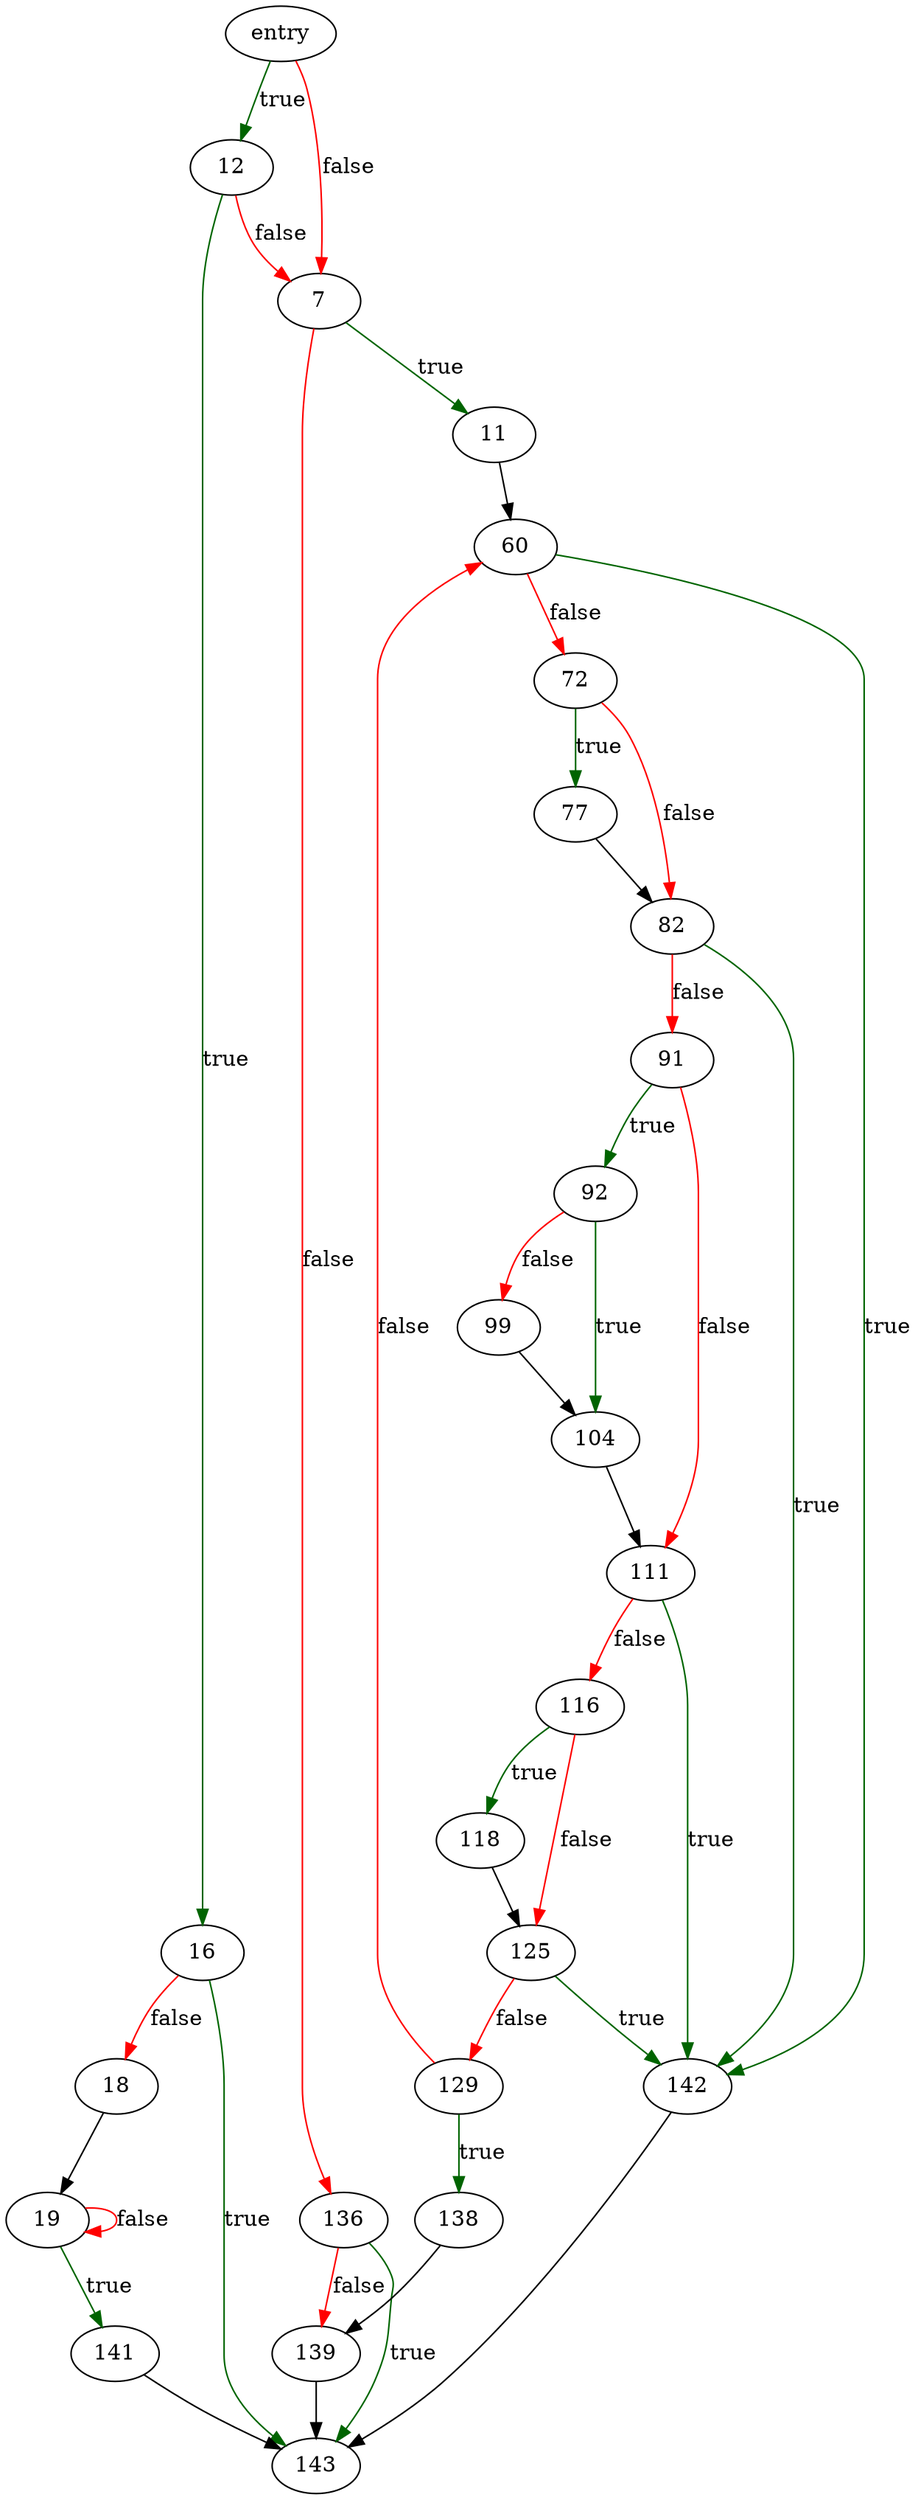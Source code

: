 digraph "base64_encode" {
	// Node definitions.
	4 [label=entry];
	7;
	11;
	12;
	16;
	18;
	19;
	60;
	72;
	77;
	82;
	91;
	92;
	99;
	104;
	111;
	116;
	118;
	125;
	129;
	136;
	138;
	139;
	141;
	142;
	143;

	// Edge definitions.
	4 -> 7 [
		color=red
		label=false
	];
	4 -> 12 [
		color=darkgreen
		label=true
	];
	7 -> 11 [
		color=darkgreen
		label=true
	];
	7 -> 136 [
		color=red
		label=false
	];
	11 -> 60;
	12 -> 7 [
		color=red
		label=false
	];
	12 -> 16 [
		color=darkgreen
		label=true
	];
	16 -> 18 [
		color=red
		label=false
	];
	16 -> 143 [
		color=darkgreen
		label=true
	];
	18 -> 19;
	19 -> 19 [
		color=red
		label=false
	];
	19 -> 141 [
		color=darkgreen
		label=true
	];
	60 -> 72 [
		color=red
		label=false
	];
	60 -> 142 [
		color=darkgreen
		label=true
	];
	72 -> 77 [
		color=darkgreen
		label=true
	];
	72 -> 82 [
		color=red
		label=false
	];
	77 -> 82;
	82 -> 91 [
		color=red
		label=false
	];
	82 -> 142 [
		color=darkgreen
		label=true
	];
	91 -> 92 [
		color=darkgreen
		label=true
	];
	91 -> 111 [
		color=red
		label=false
	];
	92 -> 99 [
		color=red
		label=false
	];
	92 -> 104 [
		color=darkgreen
		label=true
	];
	99 -> 104;
	104 -> 111;
	111 -> 116 [
		color=red
		label=false
	];
	111 -> 142 [
		color=darkgreen
		label=true
	];
	116 -> 118 [
		color=darkgreen
		label=true
	];
	116 -> 125 [
		color=red
		label=false
	];
	118 -> 125;
	125 -> 129 [
		color=red
		label=false
	];
	125 -> 142 [
		color=darkgreen
		label=true
	];
	129 -> 60 [
		color=red
		label=false
	];
	129 -> 138 [
		color=darkgreen
		label=true
	];
	136 -> 139 [
		color=red
		label=false
	];
	136 -> 143 [
		color=darkgreen
		label=true
	];
	138 -> 139;
	139 -> 143;
	141 -> 143;
	142 -> 143;
}